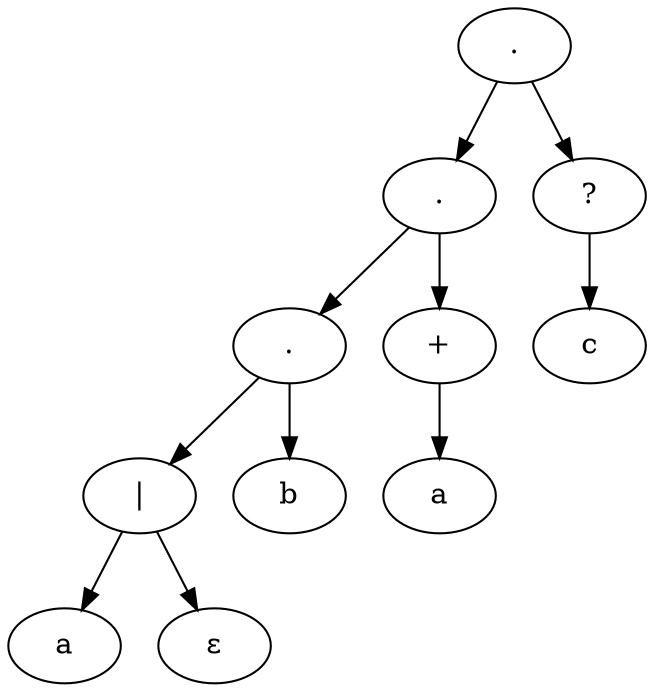 digraph {
	28922768 [label="."]
	28922768 -> 28922480
	28922480 [label="."]
	28922480 -> 28922192
	28922192 [label="."]
	28922192 -> 28922000
	28922000 [label="|"]
	28922000 -> 28921808
	28921808 [label=a]
	28922000 -> 28921904
	28921904 [label="ε"]
	28922192 -> 28922096
	28922096 [label=b]
	28922480 -> 28922384
	28922384 [label="+"]
	28922384 -> 28922288
	28922288 [label=a]
	28922768 -> 28922672
	28922672 [label="?"]
	28922672 -> 28922576
	28922576 [label=c]
}
